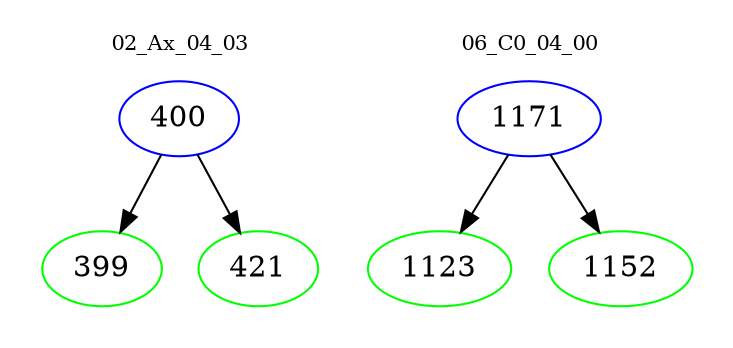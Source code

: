 digraph{
subgraph cluster_0 {
color = white
label = "02_Ax_04_03";
fontsize=10;
T0_400 [label="400", color="blue"]
T0_400 -> T0_399 [color="black"]
T0_399 [label="399", color="green"]
T0_400 -> T0_421 [color="black"]
T0_421 [label="421", color="green"]
}
subgraph cluster_1 {
color = white
label = "06_C0_04_00";
fontsize=10;
T1_1171 [label="1171", color="blue"]
T1_1171 -> T1_1123 [color="black"]
T1_1123 [label="1123", color="green"]
T1_1171 -> T1_1152 [color="black"]
T1_1152 [label="1152", color="green"]
}
}
